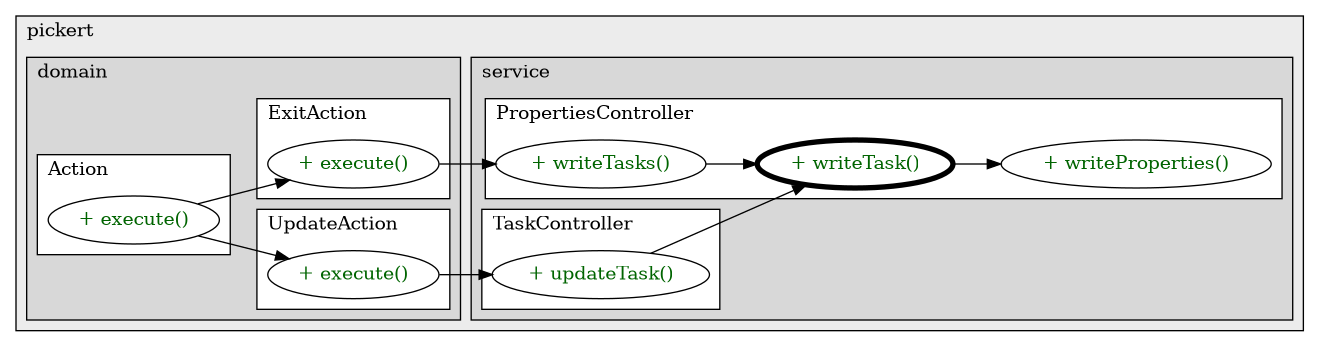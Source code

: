 @startuml

/' diagram meta data start
config=CallConfiguration;
{
  "rootMethod": "de.pickert.service.PropertiesController#writeTask(Task)",
  "projectClassification": {
    "searchMode": "OpenProject", // OpenProject, AllProjects
    "includedProjects": "",
    "pathEndKeywords": "*.impl",
    "isClientPath": "",
    "isClientName": "",
    "isTestPath": "",
    "isTestName": "",
    "isMappingPath": "",
    "isMappingName": "",
    "isDataAccessPath": "",
    "isDataAccessName": "",
    "isDataStructurePath": "",
    "isDataStructureName": "",
    "isInterfaceStructuresPath": "",
    "isInterfaceStructuresName": "",
    "isEntryPointPath": "",
    "isEntryPointName": ""
  },
  "graphRestriction": {
    "classPackageExcludeFilter": "",
    "classPackageIncludeFilter": "",
    "classNameExcludeFilter": "",
    "classNameIncludeFilter": "",
    "methodNameExcludeFilter": "",
    "methodNameIncludeFilter": "",
    "removeByInheritance": "", // inheritance/annotation based filtering is done in a second step
    "removeByAnnotation": "",
    "removeByClassPackage": "", // cleanup the graph after inheritance/annotation based filtering is done
    "removeByClassName": "",
    "cutMappings": false,
    "cutEnum": true,
    "cutTests": true,
    "cutClient": true,
    "cutDataAccess": true,
    "cutInterfaceStructures": true,
    "cutDataStructures": true,
    "cutGetterAndSetter": true,
    "cutConstructors": true
  },
  "graphTraversal": {
    "forwardDepth": 3,
    "backwardDepth": 3,
    "classPackageExcludeFilter": "",
    "classPackageIncludeFilter": "",
    "classNameExcludeFilter": "",
    "classNameIncludeFilter": "",
    "methodNameExcludeFilter": "",
    "methodNameIncludeFilter": "",
    "hideMappings": false,
    "hideDataStructures": false,
    "hidePrivateMethods": true,
    "hideInterfaceCalls": true, // indirection: implementation -> interface (is hidden) -> implementation
    "onlyShowApplicationEntryPoints": false // root node is included
  },
  "details": {
    "aggregation": "GroupByClass", // ByClass, GroupByClass, None
    "showMethodParametersTypes": false,
    "showMethodParametersNames": false,
    "showMethodReturnType": false,
    "showPackageLevels": 2,
    "showCallOrder": false,
    "edgeMode": "MethodsOnly", // TypesOnly, MethodsOnly, TypesAndMethods, MethodsAndDirectTypeUsage
    "showDetailedClassStructure": false
  },
  "rootClass": "de.pickert.service.PropertiesController"
}
diagram meta data end '/



digraph g {
    rankdir="LR"
    splines=polyline
    

'nodes 
subgraph cluster_578025050 { 
   	label=pickert
	labeljust=l
	fillcolor="#ececec"
	style=filled
   
   subgraph cluster_1049418349 { 
   	label=service
	labeljust=l
	fillcolor="#d8d8d8"
	style=filled
   
   subgraph cluster_1550665859 { 
   	label=PropertiesController
	labeljust=l
	fillcolor=white
	style=filled
   
   PropertiesController1656988416XXXwriteProperties1611387128[
	label="+ writeProperties()"
	style=filled
	fillcolor=white
	tooltip="PropertiesController

null"
	fontcolor=darkgreen
];

PropertiesController1656988416XXXwriteTask2599333[
	label="+ writeTask()"
	style=filled
	fillcolor=white
	tooltip="PropertiesController

null"
	penwidth=4
	fontcolor=darkgreen
];

PropertiesController1656988416XXXwriteTasks0[
	label="+ writeTasks()"
	style=filled
	fillcolor=white
	tooltip="PropertiesController

null"
	fontcolor=darkgreen
];
} 

subgraph cluster_774829007 { 
   	label=TaskController
	labeljust=l
	fillcolor=white
	style=filled
   
   TaskController1656988416XXXupdateTask2599333[
	label="+ updateTask()"
	style=filled
	fillcolor=white
	tooltip="TaskController

null"
	fontcolor=darkgreen
];
} 
} 

subgraph cluster_2049086964 { 
   	label=domain
	labeljust=l
	fillcolor="#d8d8d8"
	style=filled
   
   subgraph cluster_177056870 { 
   	label=ExitAction
	labeljust=l
	fillcolor=white
	style=filled
   
   ExitAction1805906728XXXexecute0[
	label="+ execute()"
	style=filled
	fillcolor=white
	tooltip="ExitAction

null"
	fontcolor=darkgreen
];
} 

subgraph cluster_1966256437 { 
   	label=Action
	labeljust=l
	fillcolor=white
	style=filled
   
   Action741458713XXXexecute0[
	label="+ execute()"
	style=filled
	fillcolor=white
	tooltip="Action

null"
	fontcolor=darkgreen
];
} 

subgraph cluster_871110021 { 
   	label=UpdateAction
	labeljust=l
	fillcolor=white
	style=filled
   
   UpdateAction1805906728XXXexecute0[
	label="+ execute()"
	style=filled
	fillcolor=white
	tooltip="UpdateAction

null"
	fontcolor=darkgreen
];
} 
} 
} 

'edges    
Action741458713XXXexecute0 -> ExitAction1805906728XXXexecute0;
Action741458713XXXexecute0 -> UpdateAction1805906728XXXexecute0;
ExitAction1805906728XXXexecute0 -> PropertiesController1656988416XXXwriteTasks0;
PropertiesController1656988416XXXwriteTask2599333 -> PropertiesController1656988416XXXwriteProperties1611387128;
PropertiesController1656988416XXXwriteTasks0 -> PropertiesController1656988416XXXwriteTask2599333;
TaskController1656988416XXXupdateTask2599333 -> PropertiesController1656988416XXXwriteTask2599333;
UpdateAction1805906728XXXexecute0 -> TaskController1656988416XXXupdateTask2599333;
    
}
@enduml